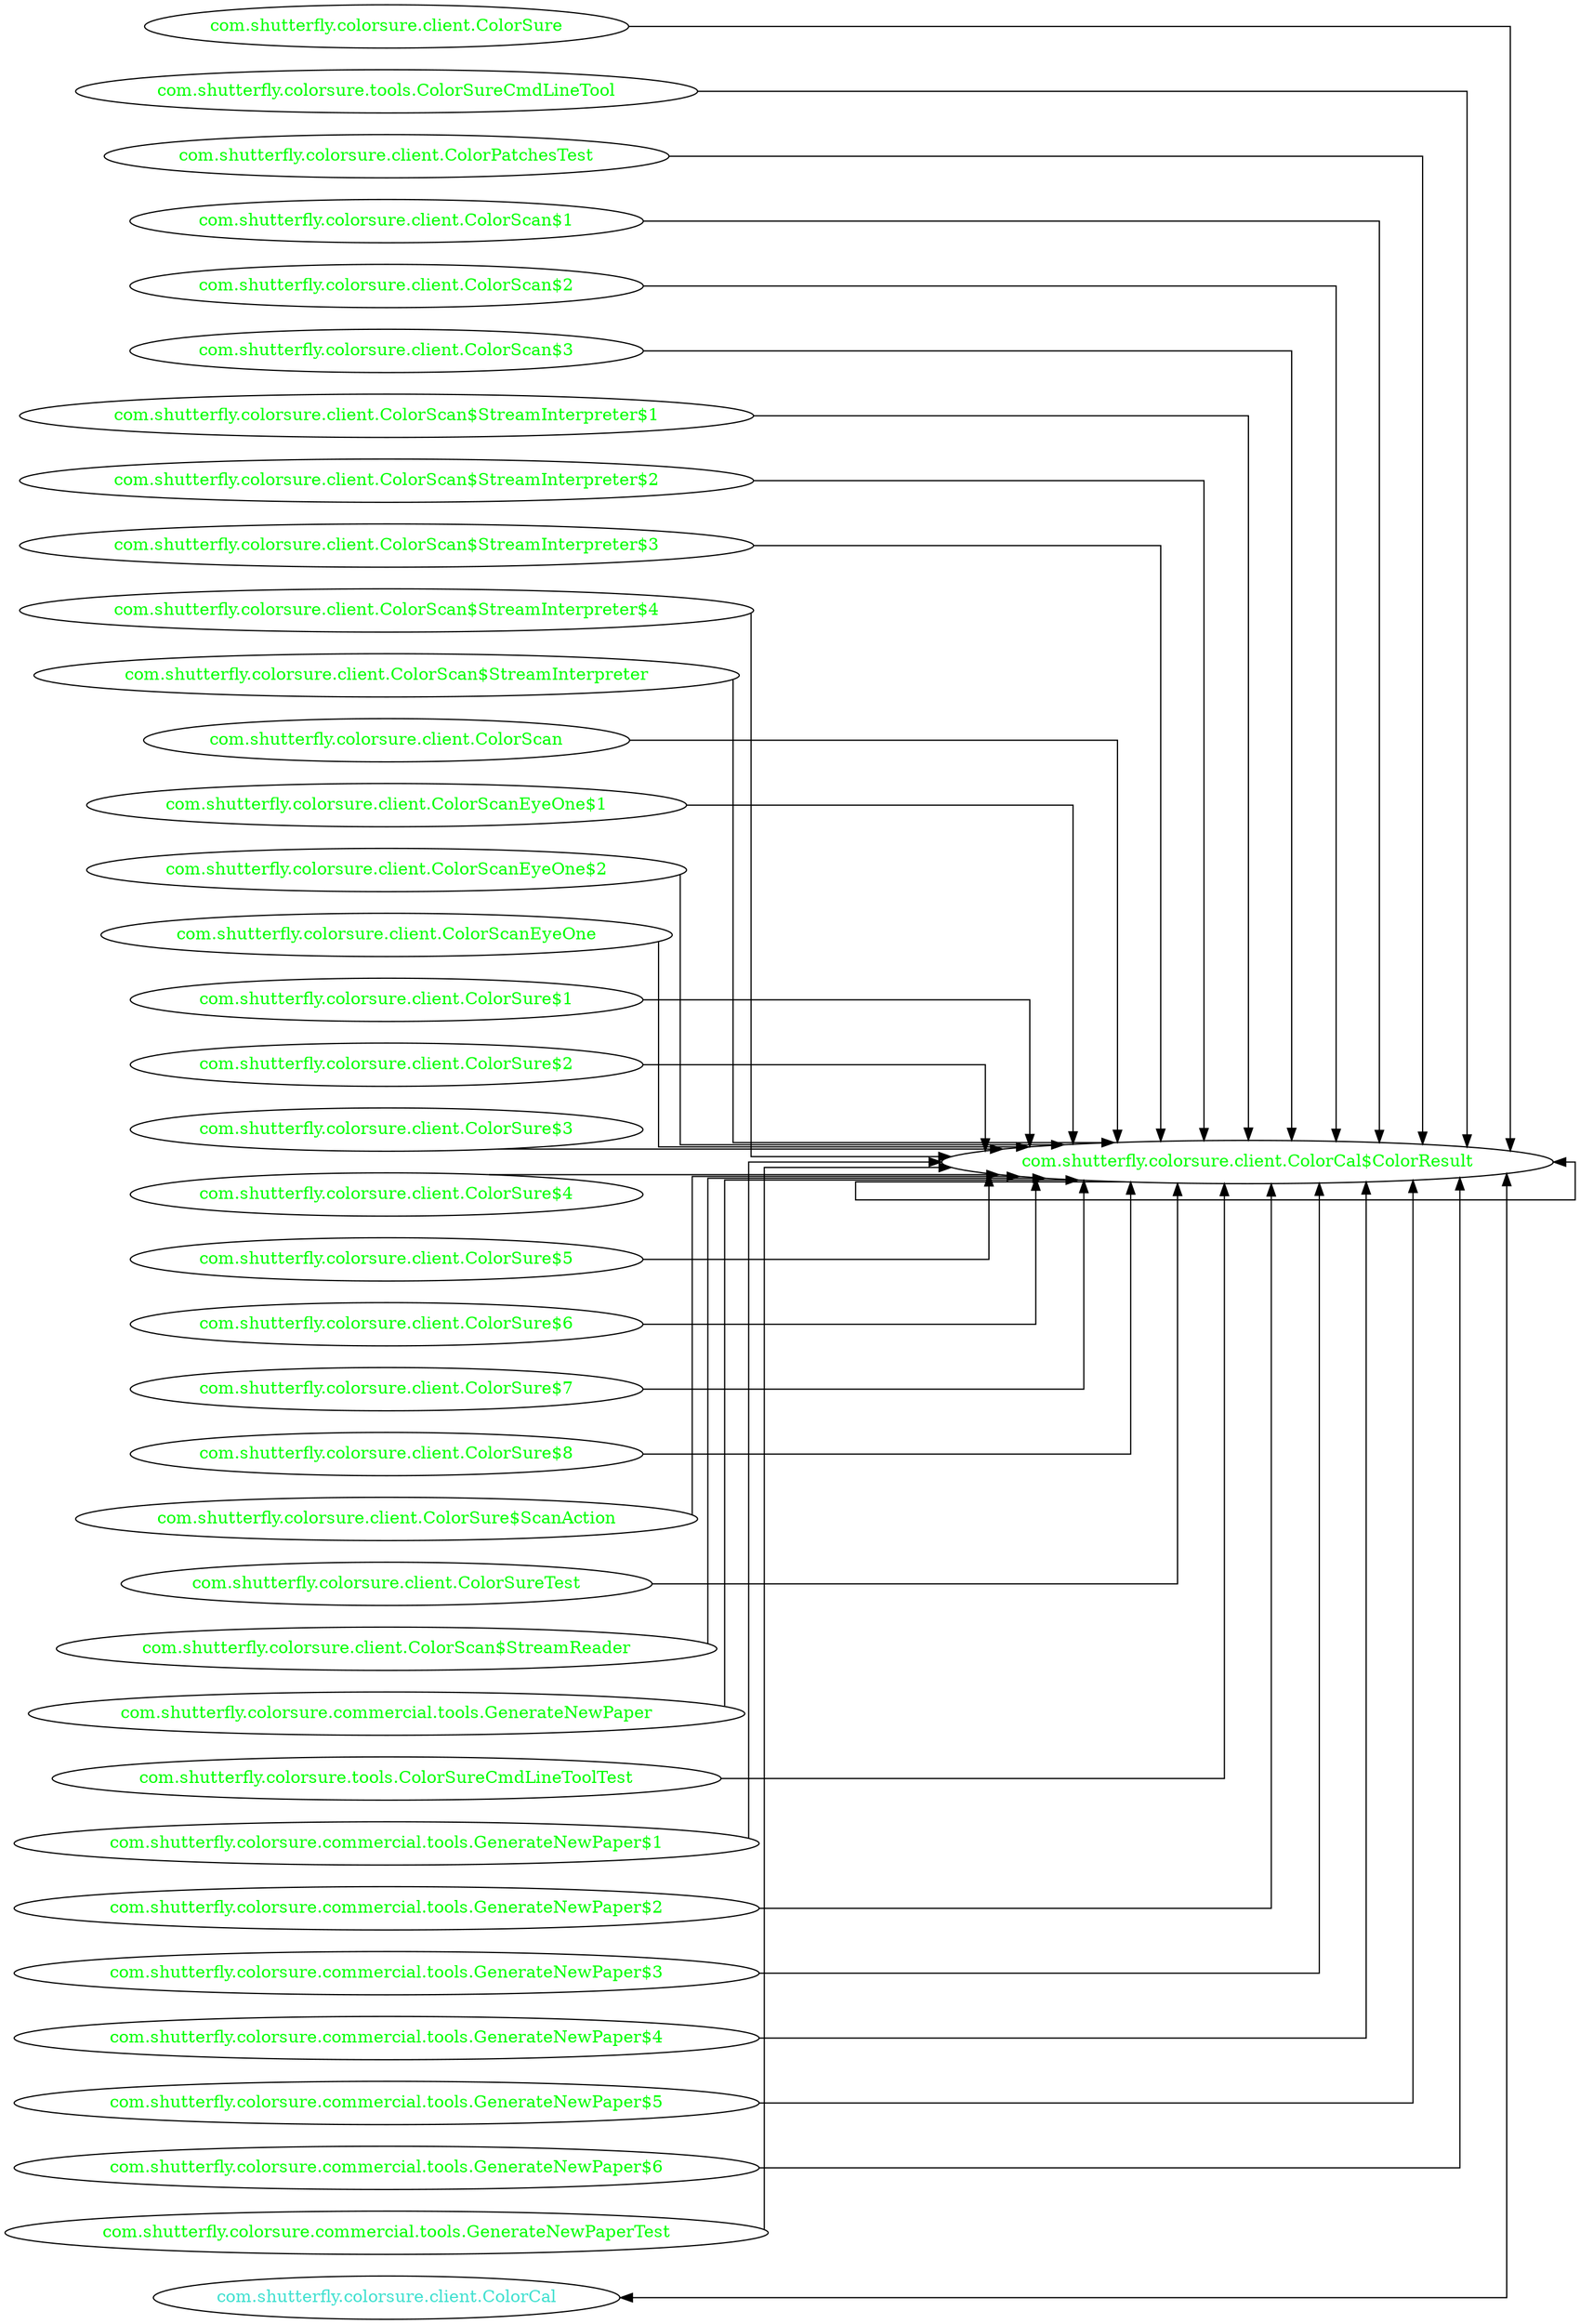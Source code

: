 digraph dependencyGraph {
 concentrate=true;
 ranksep="2.0";
 rankdir="LR"; 
 splines="ortho";
"com.shutterfly.colorsure.client.ColorCal$ColorResult" [fontcolor="red"];
"com.shutterfly.colorsure.client.ColorSure" [ fontcolor="green" ];
"com.shutterfly.colorsure.client.ColorSure"->"com.shutterfly.colorsure.client.ColorCal$ColorResult";
"com.shutterfly.colorsure.tools.ColorSureCmdLineTool" [ fontcolor="green" ];
"com.shutterfly.colorsure.tools.ColorSureCmdLineTool"->"com.shutterfly.colorsure.client.ColorCal$ColorResult";
"com.shutterfly.colorsure.client.ColorCal$ColorResult" [ fontcolor="green" ];
"com.shutterfly.colorsure.client.ColorCal$ColorResult"->"com.shutterfly.colorsure.client.ColorCal$ColorResult";
"com.shutterfly.colorsure.client.ColorPatchesTest" [ fontcolor="green" ];
"com.shutterfly.colorsure.client.ColorPatchesTest"->"com.shutterfly.colorsure.client.ColorCal$ColorResult";
"com.shutterfly.colorsure.client.ColorScan$1" [ fontcolor="green" ];
"com.shutterfly.colorsure.client.ColorScan$1"->"com.shutterfly.colorsure.client.ColorCal$ColorResult";
"com.shutterfly.colorsure.client.ColorScan$2" [ fontcolor="green" ];
"com.shutterfly.colorsure.client.ColorScan$2"->"com.shutterfly.colorsure.client.ColorCal$ColorResult";
"com.shutterfly.colorsure.client.ColorScan$3" [ fontcolor="green" ];
"com.shutterfly.colorsure.client.ColorScan$3"->"com.shutterfly.colorsure.client.ColorCal$ColorResult";
"com.shutterfly.colorsure.client.ColorScan$StreamInterpreter$1" [ fontcolor="green" ];
"com.shutterfly.colorsure.client.ColorScan$StreamInterpreter$1"->"com.shutterfly.colorsure.client.ColorCal$ColorResult";
"com.shutterfly.colorsure.client.ColorScan$StreamInterpreter$2" [ fontcolor="green" ];
"com.shutterfly.colorsure.client.ColorScan$StreamInterpreter$2"->"com.shutterfly.colorsure.client.ColorCal$ColorResult";
"com.shutterfly.colorsure.client.ColorScan$StreamInterpreter$3" [ fontcolor="green" ];
"com.shutterfly.colorsure.client.ColorScan$StreamInterpreter$3"->"com.shutterfly.colorsure.client.ColorCal$ColorResult";
"com.shutterfly.colorsure.client.ColorScan$StreamInterpreter$4" [ fontcolor="green" ];
"com.shutterfly.colorsure.client.ColorScan$StreamInterpreter$4"->"com.shutterfly.colorsure.client.ColorCal$ColorResult";
"com.shutterfly.colorsure.client.ColorScan$StreamInterpreter" [ fontcolor="green" ];
"com.shutterfly.colorsure.client.ColorScan$StreamInterpreter"->"com.shutterfly.colorsure.client.ColorCal$ColorResult";
"com.shutterfly.colorsure.client.ColorScan" [ fontcolor="green" ];
"com.shutterfly.colorsure.client.ColorScan"->"com.shutterfly.colorsure.client.ColorCal$ColorResult";
"com.shutterfly.colorsure.client.ColorScanEyeOne$1" [ fontcolor="green" ];
"com.shutterfly.colorsure.client.ColorScanEyeOne$1"->"com.shutterfly.colorsure.client.ColorCal$ColorResult";
"com.shutterfly.colorsure.client.ColorScanEyeOne$2" [ fontcolor="green" ];
"com.shutterfly.colorsure.client.ColorScanEyeOne$2"->"com.shutterfly.colorsure.client.ColorCal$ColorResult";
"com.shutterfly.colorsure.client.ColorScanEyeOne" [ fontcolor="green" ];
"com.shutterfly.colorsure.client.ColorScanEyeOne"->"com.shutterfly.colorsure.client.ColorCal$ColorResult";
"com.shutterfly.colorsure.client.ColorSure$1" [ fontcolor="green" ];
"com.shutterfly.colorsure.client.ColorSure$1"->"com.shutterfly.colorsure.client.ColorCal$ColorResult";
"com.shutterfly.colorsure.client.ColorSure$2" [ fontcolor="green" ];
"com.shutterfly.colorsure.client.ColorSure$2"->"com.shutterfly.colorsure.client.ColorCal$ColorResult";
"com.shutterfly.colorsure.client.ColorSure$3" [ fontcolor="green" ];
"com.shutterfly.colorsure.client.ColorSure$3"->"com.shutterfly.colorsure.client.ColorCal$ColorResult";
"com.shutterfly.colorsure.client.ColorSure$4" [ fontcolor="green" ];
"com.shutterfly.colorsure.client.ColorSure$4"->"com.shutterfly.colorsure.client.ColorCal$ColorResult";
"com.shutterfly.colorsure.client.ColorSure$5" [ fontcolor="green" ];
"com.shutterfly.colorsure.client.ColorSure$5"->"com.shutterfly.colorsure.client.ColorCal$ColorResult";
"com.shutterfly.colorsure.client.ColorSure$6" [ fontcolor="green" ];
"com.shutterfly.colorsure.client.ColorSure$6"->"com.shutterfly.colorsure.client.ColorCal$ColorResult";
"com.shutterfly.colorsure.client.ColorSure$7" [ fontcolor="green" ];
"com.shutterfly.colorsure.client.ColorSure$7"->"com.shutterfly.colorsure.client.ColorCal$ColorResult";
"com.shutterfly.colorsure.client.ColorSure$8" [ fontcolor="green" ];
"com.shutterfly.colorsure.client.ColorSure$8"->"com.shutterfly.colorsure.client.ColorCal$ColorResult";
"com.shutterfly.colorsure.client.ColorSure$ScanAction" [ fontcolor="green" ];
"com.shutterfly.colorsure.client.ColorSure$ScanAction"->"com.shutterfly.colorsure.client.ColorCal$ColorResult";
"com.shutterfly.colorsure.client.ColorSureTest" [ fontcolor="green" ];
"com.shutterfly.colorsure.client.ColorSureTest"->"com.shutterfly.colorsure.client.ColorCal$ColorResult";
"com.shutterfly.colorsure.client.ColorScan$StreamReader" [ fontcolor="green" ];
"com.shutterfly.colorsure.client.ColorScan$StreamReader"->"com.shutterfly.colorsure.client.ColorCal$ColorResult";
"com.shutterfly.colorsure.commercial.tools.GenerateNewPaper" [ fontcolor="green" ];
"com.shutterfly.colorsure.commercial.tools.GenerateNewPaper"->"com.shutterfly.colorsure.client.ColorCal$ColorResult";
"com.shutterfly.colorsure.tools.ColorSureCmdLineToolTest" [ fontcolor="green" ];
"com.shutterfly.colorsure.tools.ColorSureCmdLineToolTest"->"com.shutterfly.colorsure.client.ColorCal$ColorResult";
"com.shutterfly.colorsure.commercial.tools.GenerateNewPaper$1" [ fontcolor="green" ];
"com.shutterfly.colorsure.commercial.tools.GenerateNewPaper$1"->"com.shutterfly.colorsure.client.ColorCal$ColorResult";
"com.shutterfly.colorsure.commercial.tools.GenerateNewPaper$2" [ fontcolor="green" ];
"com.shutterfly.colorsure.commercial.tools.GenerateNewPaper$2"->"com.shutterfly.colorsure.client.ColorCal$ColorResult";
"com.shutterfly.colorsure.commercial.tools.GenerateNewPaper$3" [ fontcolor="green" ];
"com.shutterfly.colorsure.commercial.tools.GenerateNewPaper$3"->"com.shutterfly.colorsure.client.ColorCal$ColorResult";
"com.shutterfly.colorsure.commercial.tools.GenerateNewPaper$4" [ fontcolor="green" ];
"com.shutterfly.colorsure.commercial.tools.GenerateNewPaper$4"->"com.shutterfly.colorsure.client.ColorCal$ColorResult";
"com.shutterfly.colorsure.commercial.tools.GenerateNewPaper$5" [ fontcolor="green" ];
"com.shutterfly.colorsure.commercial.tools.GenerateNewPaper$5"->"com.shutterfly.colorsure.client.ColorCal$ColorResult";
"com.shutterfly.colorsure.commercial.tools.GenerateNewPaper$6" [ fontcolor="green" ];
"com.shutterfly.colorsure.commercial.tools.GenerateNewPaper$6"->"com.shutterfly.colorsure.client.ColorCal$ColorResult";
"com.shutterfly.colorsure.commercial.tools.GenerateNewPaperTest" [ fontcolor="green" ];
"com.shutterfly.colorsure.commercial.tools.GenerateNewPaperTest"->"com.shutterfly.colorsure.client.ColorCal$ColorResult";
"com.shutterfly.colorsure.client.ColorCal" [ fontcolor="turquoise" ];
"com.shutterfly.colorsure.client.ColorCal"->"com.shutterfly.colorsure.client.ColorCal$ColorResult" [dir=both];
}